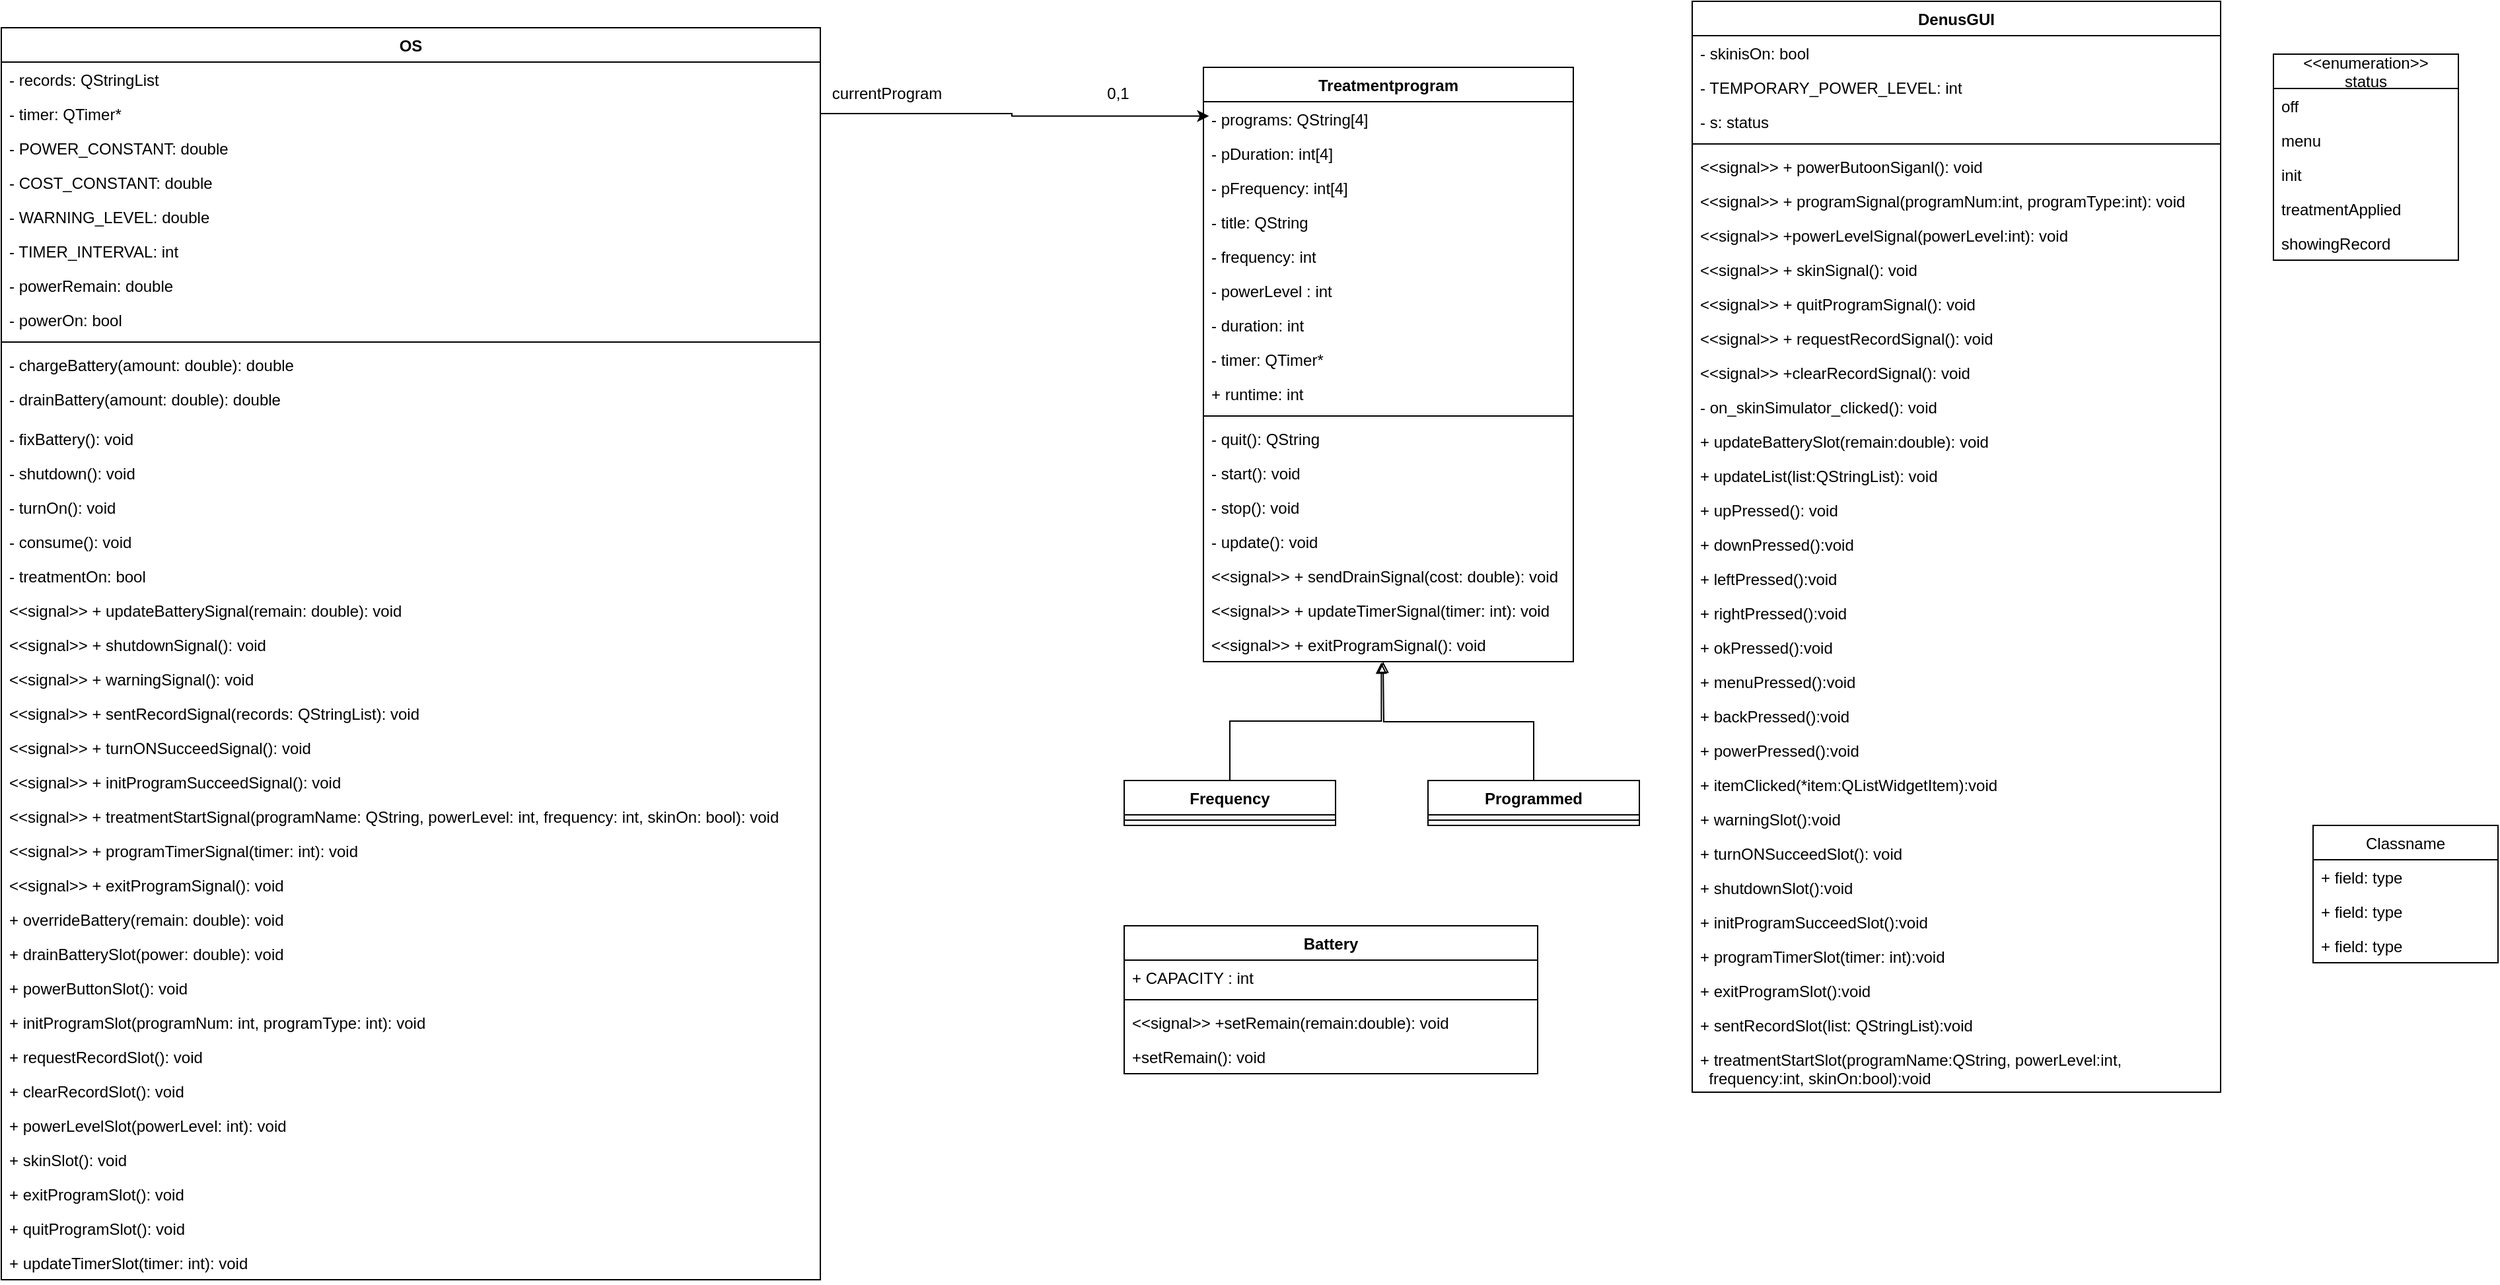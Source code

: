 <mxfile version="14.6.0" type="github">
  <diagram id="hlfqywLwCxhnhgCCT2zA" name="Page-1">
    <mxGraphModel dx="1065" dy="452" grid="1" gridSize="10" guides="1" tooltips="1" connect="1" arrows="1" fold="1" page="1" pageScale="1" pageWidth="827" pageHeight="1169" math="0" shadow="0">
      <root>
        <mxCell id="0" />
        <mxCell id="1" parent="0" />
        <mxCell id="2i6f_pU243hWTDEsExSb-6" value="OS" style="swimlane;fontStyle=1;align=center;verticalAlign=top;childLayout=stackLayout;horizontal=1;startSize=26;horizontalStack=0;resizeParent=1;resizeParentMax=0;resizeLast=0;collapsible=1;marginBottom=0;" parent="1" vertex="1">
          <mxGeometry x="60" y="60" width="620" height="948" as="geometry" />
        </mxCell>
        <mxCell id="6Ex3THZ8hztv9J3nGQ2k-1" value="- records: QStringList" style="text;strokeColor=none;fillColor=none;align=left;verticalAlign=top;spacingLeft=4;spacingRight=4;overflow=hidden;rotatable=0;points=[[0,0.5],[1,0.5]];portConstraint=eastwest;" parent="2i6f_pU243hWTDEsExSb-6" vertex="1">
          <mxGeometry y="26" width="620" height="26" as="geometry" />
        </mxCell>
        <mxCell id="wWTn0fQBB8vopCXBrPZ8-14" value="- timer: QTimer*" style="text;strokeColor=none;fillColor=none;align=left;verticalAlign=top;spacingLeft=4;spacingRight=4;overflow=hidden;rotatable=0;points=[[0,0.5],[1,0.5]];portConstraint=eastwest;" parent="2i6f_pU243hWTDEsExSb-6" vertex="1">
          <mxGeometry y="52" width="620" height="26" as="geometry" />
        </mxCell>
        <mxCell id="wWTn0fQBB8vopCXBrPZ8-8" value="- POWER_CONSTANT: double" style="text;strokeColor=none;fillColor=none;align=left;verticalAlign=top;spacingLeft=4;spacingRight=4;overflow=hidden;rotatable=0;points=[[0,0.5],[1,0.5]];portConstraint=eastwest;" parent="2i6f_pU243hWTDEsExSb-6" vertex="1">
          <mxGeometry y="78" width="620" height="26" as="geometry" />
        </mxCell>
        <mxCell id="wWTn0fQBB8vopCXBrPZ8-11" value="- COST_CONSTANT: double" style="text;strokeColor=none;fillColor=none;align=left;verticalAlign=top;spacingLeft=4;spacingRight=4;overflow=hidden;rotatable=0;points=[[0,0.5],[1,0.5]];portConstraint=eastwest;" parent="2i6f_pU243hWTDEsExSb-6" vertex="1">
          <mxGeometry y="104" width="620" height="26" as="geometry" />
        </mxCell>
        <mxCell id="wWTn0fQBB8vopCXBrPZ8-12" value="- WARNING_LEVEL: double" style="text;strokeColor=none;fillColor=none;align=left;verticalAlign=top;spacingLeft=4;spacingRight=4;overflow=hidden;rotatable=0;points=[[0,0.5],[1,0.5]];portConstraint=eastwest;" parent="2i6f_pU243hWTDEsExSb-6" vertex="1">
          <mxGeometry y="130" width="620" height="26" as="geometry" />
        </mxCell>
        <mxCell id="wWTn0fQBB8vopCXBrPZ8-13" value="- TIMER_INTERVAL: int" style="text;strokeColor=none;fillColor=none;align=left;verticalAlign=top;spacingLeft=4;spacingRight=4;overflow=hidden;rotatable=0;points=[[0,0.5],[1,0.5]];portConstraint=eastwest;" parent="2i6f_pU243hWTDEsExSb-6" vertex="1">
          <mxGeometry y="156" width="620" height="26" as="geometry" />
        </mxCell>
        <mxCell id="wWTn0fQBB8vopCXBrPZ8-15" value="- powerRemain: double" style="text;strokeColor=none;fillColor=none;align=left;verticalAlign=top;spacingLeft=4;spacingRight=4;overflow=hidden;rotatable=0;points=[[0,0.5],[1,0.5]];portConstraint=eastwest;" parent="2i6f_pU243hWTDEsExSb-6" vertex="1">
          <mxGeometry y="182" width="620" height="26" as="geometry" />
        </mxCell>
        <mxCell id="wWTn0fQBB8vopCXBrPZ8-16" value="- powerOn: bool" style="text;strokeColor=none;fillColor=none;align=left;verticalAlign=top;spacingLeft=4;spacingRight=4;overflow=hidden;rotatable=0;points=[[0,0.5],[1,0.5]];portConstraint=eastwest;" parent="2i6f_pU243hWTDEsExSb-6" vertex="1">
          <mxGeometry y="208" width="620" height="26" as="geometry" />
        </mxCell>
        <mxCell id="2i6f_pU243hWTDEsExSb-8" value="" style="line;strokeWidth=1;fillColor=none;align=left;verticalAlign=middle;spacingTop=-1;spacingLeft=3;spacingRight=3;rotatable=0;labelPosition=right;points=[];portConstraint=eastwest;" parent="2i6f_pU243hWTDEsExSb-6" vertex="1">
          <mxGeometry y="234" width="620" height="8" as="geometry" />
        </mxCell>
        <mxCell id="wWTn0fQBB8vopCXBrPZ8-9" value="- chargeBattery(amount: double): double" style="text;strokeColor=none;fillColor=none;align=left;verticalAlign=top;spacingLeft=4;spacingRight=4;overflow=hidden;rotatable=0;points=[[0,0.5],[1,0.5]];portConstraint=eastwest;" parent="2i6f_pU243hWTDEsExSb-6" vertex="1">
          <mxGeometry y="242" width="620" height="26" as="geometry" />
        </mxCell>
        <mxCell id="wWTn0fQBB8vopCXBrPZ8-21" value="- drainBattery(amount: double): double" style="text;strokeColor=none;fillColor=none;align=left;verticalAlign=top;spacingLeft=4;spacingRight=4;overflow=hidden;rotatable=0;points=[[0,0.5],[1,0.5]];portConstraint=eastwest;" parent="2i6f_pU243hWTDEsExSb-6" vertex="1">
          <mxGeometry y="268" width="620" height="30" as="geometry" />
        </mxCell>
        <mxCell id="wWTn0fQBB8vopCXBrPZ8-10" value="- fixBattery(): void" style="text;strokeColor=none;fillColor=none;align=left;verticalAlign=top;spacingLeft=4;spacingRight=4;overflow=hidden;rotatable=0;points=[[0,0.5],[1,0.5]];portConstraint=eastwest;" parent="2i6f_pU243hWTDEsExSb-6" vertex="1">
          <mxGeometry y="298" width="620" height="26" as="geometry" />
        </mxCell>
        <mxCell id="wWTn0fQBB8vopCXBrPZ8-18" value="- shutdown(): void" style="text;strokeColor=none;fillColor=none;align=left;verticalAlign=top;spacingLeft=4;spacingRight=4;overflow=hidden;rotatable=0;points=[[0,0.5],[1,0.5]];portConstraint=eastwest;" parent="2i6f_pU243hWTDEsExSb-6" vertex="1">
          <mxGeometry y="324" width="620" height="26" as="geometry" />
        </mxCell>
        <mxCell id="wWTn0fQBB8vopCXBrPZ8-19" value="- turnOn(): void&#xa;" style="text;strokeColor=none;fillColor=none;align=left;verticalAlign=top;spacingLeft=4;spacingRight=4;overflow=hidden;rotatable=0;points=[[0,0.5],[1,0.5]];portConstraint=eastwest;" parent="2i6f_pU243hWTDEsExSb-6" vertex="1">
          <mxGeometry y="350" width="620" height="26" as="geometry" />
        </mxCell>
        <mxCell id="wWTn0fQBB8vopCXBrPZ8-20" value="- consume(): void&#xa;" style="text;strokeColor=none;fillColor=none;align=left;verticalAlign=top;spacingLeft=4;spacingRight=4;overflow=hidden;rotatable=0;points=[[0,0.5],[1,0.5]];portConstraint=eastwest;" parent="2i6f_pU243hWTDEsExSb-6" vertex="1">
          <mxGeometry y="376" width="620" height="26" as="geometry" />
        </mxCell>
        <mxCell id="wWTn0fQBB8vopCXBrPZ8-17" value="- treatmentOn: bool" style="text;strokeColor=none;fillColor=none;align=left;verticalAlign=top;spacingLeft=4;spacingRight=4;overflow=hidden;rotatable=0;points=[[0,0.5],[1,0.5]];portConstraint=eastwest;" parent="2i6f_pU243hWTDEsExSb-6" vertex="1">
          <mxGeometry y="402" width="620" height="26" as="geometry" />
        </mxCell>
        <mxCell id="wWTn0fQBB8vopCXBrPZ8-22" value="&lt;&lt;signal&gt;&gt; + updateBatterySignal(remain: double): void" style="text;strokeColor=none;fillColor=none;align=left;verticalAlign=top;spacingLeft=4;spacingRight=4;overflow=hidden;rotatable=0;points=[[0,0.5],[1,0.5]];portConstraint=eastwest;" parent="2i6f_pU243hWTDEsExSb-6" vertex="1">
          <mxGeometry y="428" width="620" height="26" as="geometry" />
        </mxCell>
        <mxCell id="wWTn0fQBB8vopCXBrPZ8-23" value="&lt;&lt;signal&gt;&gt; + shutdownSignal(): void" style="text;strokeColor=none;fillColor=none;align=left;verticalAlign=top;spacingLeft=4;spacingRight=4;overflow=hidden;rotatable=0;points=[[0,0.5],[1,0.5]];portConstraint=eastwest;" parent="2i6f_pU243hWTDEsExSb-6" vertex="1">
          <mxGeometry y="454" width="620" height="26" as="geometry" />
        </mxCell>
        <mxCell id="wWTn0fQBB8vopCXBrPZ8-24" value="&lt;&lt;signal&gt;&gt; + warningSignal(): void" style="text;strokeColor=none;fillColor=none;align=left;verticalAlign=top;spacingLeft=4;spacingRight=4;overflow=hidden;rotatable=0;points=[[0,0.5],[1,0.5]];portConstraint=eastwest;" parent="2i6f_pU243hWTDEsExSb-6" vertex="1">
          <mxGeometry y="480" width="620" height="26" as="geometry" />
        </mxCell>
        <mxCell id="wWTn0fQBB8vopCXBrPZ8-25" value="&lt;&lt;signal&gt;&gt; + sentRecordSignal(records: QStringList): void" style="text;strokeColor=none;fillColor=none;align=left;verticalAlign=top;spacingLeft=4;spacingRight=4;overflow=hidden;rotatable=0;points=[[0,0.5],[1,0.5]];portConstraint=eastwest;" parent="2i6f_pU243hWTDEsExSb-6" vertex="1">
          <mxGeometry y="506" width="620" height="26" as="geometry" />
        </mxCell>
        <mxCell id="wWTn0fQBB8vopCXBrPZ8-39" value="&lt;&lt;signal&gt;&gt; + turnONSucceedSignal(): void" style="text;strokeColor=none;fillColor=none;align=left;verticalAlign=top;spacingLeft=4;spacingRight=4;overflow=hidden;rotatable=0;points=[[0,0.5],[1,0.5]];portConstraint=eastwest;" parent="2i6f_pU243hWTDEsExSb-6" vertex="1">
          <mxGeometry y="532" width="620" height="26" as="geometry" />
        </mxCell>
        <mxCell id="wWTn0fQBB8vopCXBrPZ8-40" value="&lt;&lt;signal&gt;&gt; + initProgramSucceedSignal(): void" style="text;strokeColor=none;fillColor=none;align=left;verticalAlign=top;spacingLeft=4;spacingRight=4;overflow=hidden;rotatable=0;points=[[0,0.5],[1,0.5]];portConstraint=eastwest;" parent="2i6f_pU243hWTDEsExSb-6" vertex="1">
          <mxGeometry y="558" width="620" height="26" as="geometry" />
        </mxCell>
        <mxCell id="wWTn0fQBB8vopCXBrPZ8-41" value="&lt;&lt;signal&gt;&gt; + treatmentStartSignal(programName: QString, powerLevel: int, frequency: int, skinOn: bool): void" style="text;strokeColor=none;fillColor=none;align=left;verticalAlign=top;spacingLeft=4;spacingRight=4;overflow=hidden;rotatable=0;points=[[0,0.5],[1,0.5]];portConstraint=eastwest;" parent="2i6f_pU243hWTDEsExSb-6" vertex="1">
          <mxGeometry y="584" width="620" height="26" as="geometry" />
        </mxCell>
        <mxCell id="wWTn0fQBB8vopCXBrPZ8-42" value="&lt;&lt;signal&gt;&gt; + programTimerSignal(timer: int): void" style="text;strokeColor=none;fillColor=none;align=left;verticalAlign=top;spacingLeft=4;spacingRight=4;overflow=hidden;rotatable=0;points=[[0,0.5],[1,0.5]];portConstraint=eastwest;" parent="2i6f_pU243hWTDEsExSb-6" vertex="1">
          <mxGeometry y="610" width="620" height="26" as="geometry" />
        </mxCell>
        <mxCell id="wWTn0fQBB8vopCXBrPZ8-43" value="&lt;&lt;signal&gt;&gt; + exitProgramSignal(): void" style="text;strokeColor=none;fillColor=none;align=left;verticalAlign=top;spacingLeft=4;spacingRight=4;overflow=hidden;rotatable=0;points=[[0,0.5],[1,0.5]];portConstraint=eastwest;" parent="2i6f_pU243hWTDEsExSb-6" vertex="1">
          <mxGeometry y="636" width="620" height="26" as="geometry" />
        </mxCell>
        <mxCell id="wWTn0fQBB8vopCXBrPZ8-26" value="+ overrideBattery(remain: double): void" style="text;strokeColor=none;fillColor=none;align=left;verticalAlign=top;spacingLeft=4;spacingRight=4;overflow=hidden;rotatable=0;points=[[0,0.5],[1,0.5]];portConstraint=eastwest;" parent="2i6f_pU243hWTDEsExSb-6" vertex="1">
          <mxGeometry y="662" width="620" height="26" as="geometry" />
        </mxCell>
        <mxCell id="wWTn0fQBB8vopCXBrPZ8-27" value="+ drainBatterySlot(power: double): void" style="text;strokeColor=none;fillColor=none;align=left;verticalAlign=top;spacingLeft=4;spacingRight=4;overflow=hidden;rotatable=0;points=[[0,0.5],[1,0.5]];portConstraint=eastwest;" parent="2i6f_pU243hWTDEsExSb-6" vertex="1">
          <mxGeometry y="688" width="620" height="26" as="geometry" />
        </mxCell>
        <mxCell id="wWTn0fQBB8vopCXBrPZ8-28" value="+ powerButtonSlot(): void" style="text;strokeColor=none;fillColor=none;align=left;verticalAlign=top;spacingLeft=4;spacingRight=4;overflow=hidden;rotatable=0;points=[[0,0.5],[1,0.5]];portConstraint=eastwest;" parent="2i6f_pU243hWTDEsExSb-6" vertex="1">
          <mxGeometry y="714" width="620" height="26" as="geometry" />
        </mxCell>
        <mxCell id="wWTn0fQBB8vopCXBrPZ8-29" value="+ initProgramSlot(programNum: int, programType: int): void" style="text;strokeColor=none;fillColor=none;align=left;verticalAlign=top;spacingLeft=4;spacingRight=4;overflow=hidden;rotatable=0;points=[[0,0.5],[1,0.5]];portConstraint=eastwest;" parent="2i6f_pU243hWTDEsExSb-6" vertex="1">
          <mxGeometry y="740" width="620" height="26" as="geometry" />
        </mxCell>
        <mxCell id="wWTn0fQBB8vopCXBrPZ8-30" value="+ requestRecordSlot(): void" style="text;strokeColor=none;fillColor=none;align=left;verticalAlign=top;spacingLeft=4;spacingRight=4;overflow=hidden;rotatable=0;points=[[0,0.5],[1,0.5]];portConstraint=eastwest;" parent="2i6f_pU243hWTDEsExSb-6" vertex="1">
          <mxGeometry y="766" width="620" height="26" as="geometry" />
        </mxCell>
        <mxCell id="wWTn0fQBB8vopCXBrPZ8-31" value="+ clearRecordSlot(): void" style="text;strokeColor=none;fillColor=none;align=left;verticalAlign=top;spacingLeft=4;spacingRight=4;overflow=hidden;rotatable=0;points=[[0,0.5],[1,0.5]];portConstraint=eastwest;" parent="2i6f_pU243hWTDEsExSb-6" vertex="1">
          <mxGeometry y="792" width="620" height="26" as="geometry" />
        </mxCell>
        <mxCell id="wWTn0fQBB8vopCXBrPZ8-34" value="+ powerLevelSlot(powerLevel: int): void" style="text;strokeColor=none;fillColor=none;align=left;verticalAlign=top;spacingLeft=4;spacingRight=4;overflow=hidden;rotatable=0;points=[[0,0.5],[1,0.5]];portConstraint=eastwest;" parent="2i6f_pU243hWTDEsExSb-6" vertex="1">
          <mxGeometry y="818" width="620" height="26" as="geometry" />
        </mxCell>
        <mxCell id="wWTn0fQBB8vopCXBrPZ8-35" value="+ skinSlot(): void" style="text;strokeColor=none;fillColor=none;align=left;verticalAlign=top;spacingLeft=4;spacingRight=4;overflow=hidden;rotatable=0;points=[[0,0.5],[1,0.5]];portConstraint=eastwest;" parent="2i6f_pU243hWTDEsExSb-6" vertex="1">
          <mxGeometry y="844" width="620" height="26" as="geometry" />
        </mxCell>
        <mxCell id="wWTn0fQBB8vopCXBrPZ8-36" value="+ exitProgramSlot(): void" style="text;strokeColor=none;fillColor=none;align=left;verticalAlign=top;spacingLeft=4;spacingRight=4;overflow=hidden;rotatable=0;points=[[0,0.5],[1,0.5]];portConstraint=eastwest;" parent="2i6f_pU243hWTDEsExSb-6" vertex="1">
          <mxGeometry y="870" width="620" height="26" as="geometry" />
        </mxCell>
        <mxCell id="wWTn0fQBB8vopCXBrPZ8-37" value="+ quitProgramSlot(): void" style="text;strokeColor=none;fillColor=none;align=left;verticalAlign=top;spacingLeft=4;spacingRight=4;overflow=hidden;rotatable=0;points=[[0,0.5],[1,0.5]];portConstraint=eastwest;" parent="2i6f_pU243hWTDEsExSb-6" vertex="1">
          <mxGeometry y="896" width="620" height="26" as="geometry" />
        </mxCell>
        <mxCell id="wWTn0fQBB8vopCXBrPZ8-38" value="+ updateTimerSlot(timer: int): void" style="text;strokeColor=none;fillColor=none;align=left;verticalAlign=top;spacingLeft=4;spacingRight=4;overflow=hidden;rotatable=0;points=[[0,0.5],[1,0.5]];portConstraint=eastwest;" parent="2i6f_pU243hWTDEsExSb-6" vertex="1">
          <mxGeometry y="922" width="620" height="26" as="geometry" />
        </mxCell>
        <mxCell id="wWTn0fQBB8vopCXBrPZ8-33" style="edgeStyle=orthogonalEdgeStyle;rounded=0;orthogonalLoop=1;jettySize=auto;html=1;endArrow=block;endFill=0;entryX=0.481;entryY=1.026;entryDx=0;entryDy=0;entryPerimeter=0;" parent="1" source="2i6f_pU243hWTDEsExSb-22" target="-jx-THAxnTe_H25HyBi1-28" edge="1">
          <mxGeometry relative="1" as="geometry">
            <mxPoint x="1101" y="570" as="targetPoint" />
          </mxGeometry>
        </mxCell>
        <mxCell id="2i6f_pU243hWTDEsExSb-22" value="Frequency" style="swimlane;fontStyle=1;align=center;verticalAlign=top;childLayout=stackLayout;horizontal=1;startSize=26;horizontalStack=0;resizeParent=1;resizeParentMax=0;resizeLast=0;collapsible=1;marginBottom=0;" parent="1" vertex="1">
          <mxGeometry x="910" y="630" width="160" height="34" as="geometry" />
        </mxCell>
        <mxCell id="2i6f_pU243hWTDEsExSb-24" value="" style="line;strokeWidth=1;fillColor=none;align=left;verticalAlign=middle;spacingTop=-1;spacingLeft=3;spacingRight=3;rotatable=0;labelPosition=right;points=[];portConstraint=eastwest;" parent="2i6f_pU243hWTDEsExSb-22" vertex="1">
          <mxGeometry y="26" width="160" height="8" as="geometry" />
        </mxCell>
        <mxCell id="2i6f_pU243hWTDEsExSb-27" value="Programmed" style="swimlane;fontStyle=1;align=center;verticalAlign=top;childLayout=stackLayout;horizontal=1;startSize=26;horizontalStack=0;resizeParent=1;resizeParentMax=0;resizeLast=0;collapsible=1;marginBottom=0;" parent="1" vertex="1">
          <mxGeometry x="1140" y="630" width="160" height="34" as="geometry" />
        </mxCell>
        <mxCell id="2i6f_pU243hWTDEsExSb-29" value="" style="line;strokeWidth=1;fillColor=none;align=left;verticalAlign=middle;spacingTop=-1;spacingLeft=3;spacingRight=3;rotatable=0;labelPosition=right;points=[];portConstraint=eastwest;" parent="2i6f_pU243hWTDEsExSb-27" vertex="1">
          <mxGeometry y="26" width="160" height="8" as="geometry" />
        </mxCell>
        <mxCell id="icRJO9rCTyR9no6Rt8xL-1" style="edgeStyle=orthogonalEdgeStyle;rounded=0;orthogonalLoop=1;jettySize=auto;html=1;exitX=1;exitY=0.5;exitDx=0;exitDy=0;entryX=0.015;entryY=0.082;entryDx=0;entryDy=0;entryPerimeter=0;" parent="1" source="wWTn0fQBB8vopCXBrPZ8-14" target="-jx-THAxnTe_H25HyBi1-2" edge="1">
          <mxGeometry relative="1" as="geometry">
            <mxPoint x="960.98" y="124.988" as="targetPoint" />
          </mxGeometry>
        </mxCell>
        <mxCell id="icRJO9rCTyR9no6Rt8xL-2" value="0,1" style="text;html=1;align=center;verticalAlign=middle;resizable=0;points=[];autosize=1;strokeColor=none;" parent="1" vertex="1">
          <mxGeometry x="890" y="100" width="30" height="20" as="geometry" />
        </mxCell>
        <mxCell id="icRJO9rCTyR9no6Rt8xL-3" value="currentProgram" style="text;html=1;align=center;verticalAlign=middle;resizable=0;points=[];autosize=1;strokeColor=none;" parent="1" vertex="1">
          <mxGeometry x="680" y="100" width="100" height="20" as="geometry" />
        </mxCell>
        <mxCell id="-jx-THAxnTe_H25HyBi1-2" value="Treatmentprogram" style="swimlane;fontStyle=1;align=center;verticalAlign=top;childLayout=stackLayout;horizontal=1;startSize=26;horizontalStack=0;resizeParent=1;resizeParentMax=0;resizeLast=0;collapsible=1;marginBottom=0;" parent="1" vertex="1">
          <mxGeometry x="970" y="90" width="280" height="450" as="geometry" />
        </mxCell>
        <mxCell id="-jx-THAxnTe_H25HyBi1-3" value="- programs: QString[4]" style="text;strokeColor=none;fillColor=none;align=left;verticalAlign=top;spacingLeft=4;spacingRight=4;overflow=hidden;rotatable=0;points=[[0,0.5],[1,0.5]];portConstraint=eastwest;" parent="-jx-THAxnTe_H25HyBi1-2" vertex="1">
          <mxGeometry y="26" width="280" height="26" as="geometry" />
        </mxCell>
        <mxCell id="-jx-THAxnTe_H25HyBi1-6" value="- pDuration: int[4]" style="text;strokeColor=none;fillColor=none;align=left;verticalAlign=top;spacingLeft=4;spacingRight=4;overflow=hidden;rotatable=0;points=[[0,0.5],[1,0.5]];portConstraint=eastwest;" parent="-jx-THAxnTe_H25HyBi1-2" vertex="1">
          <mxGeometry y="52" width="280" height="26" as="geometry" />
        </mxCell>
        <mxCell id="-jx-THAxnTe_H25HyBi1-7" value="- pFrequency: int[4]" style="text;strokeColor=none;fillColor=none;align=left;verticalAlign=top;spacingLeft=4;spacingRight=4;overflow=hidden;rotatable=0;points=[[0,0.5],[1,0.5]];portConstraint=eastwest;" parent="-jx-THAxnTe_H25HyBi1-2" vertex="1">
          <mxGeometry y="78" width="280" height="26" as="geometry" />
        </mxCell>
        <mxCell id="-jx-THAxnTe_H25HyBi1-9" value="- title: QString" style="text;strokeColor=none;fillColor=none;align=left;verticalAlign=top;spacingLeft=4;spacingRight=4;overflow=hidden;rotatable=0;points=[[0,0.5],[1,0.5]];portConstraint=eastwest;" parent="-jx-THAxnTe_H25HyBi1-2" vertex="1">
          <mxGeometry y="104" width="280" height="26" as="geometry" />
        </mxCell>
        <mxCell id="-jx-THAxnTe_H25HyBi1-10" value="- frequency: int" style="text;strokeColor=none;fillColor=none;align=left;verticalAlign=top;spacingLeft=4;spacingRight=4;overflow=hidden;rotatable=0;points=[[0,0.5],[1,0.5]];portConstraint=eastwest;" parent="-jx-THAxnTe_H25HyBi1-2" vertex="1">
          <mxGeometry y="130" width="280" height="26" as="geometry" />
        </mxCell>
        <mxCell id="-jx-THAxnTe_H25HyBi1-11" value="- powerLevel : int" style="text;strokeColor=none;fillColor=none;align=left;verticalAlign=top;spacingLeft=4;spacingRight=4;overflow=hidden;rotatable=0;points=[[0,0.5],[1,0.5]];portConstraint=eastwest;" parent="-jx-THAxnTe_H25HyBi1-2" vertex="1">
          <mxGeometry y="156" width="280" height="26" as="geometry" />
        </mxCell>
        <mxCell id="-jx-THAxnTe_H25HyBi1-12" value="- duration: int" style="text;strokeColor=none;fillColor=none;align=left;verticalAlign=top;spacingLeft=4;spacingRight=4;overflow=hidden;rotatable=0;points=[[0,0.5],[1,0.5]];portConstraint=eastwest;" parent="-jx-THAxnTe_H25HyBi1-2" vertex="1">
          <mxGeometry y="182" width="280" height="26" as="geometry" />
        </mxCell>
        <mxCell id="-jx-THAxnTe_H25HyBi1-13" value="- timer: QTimer*" style="text;strokeColor=none;fillColor=none;align=left;verticalAlign=top;spacingLeft=4;spacingRight=4;overflow=hidden;rotatable=0;points=[[0,0.5],[1,0.5]];portConstraint=eastwest;" parent="-jx-THAxnTe_H25HyBi1-2" vertex="1">
          <mxGeometry y="208" width="280" height="26" as="geometry" />
        </mxCell>
        <mxCell id="-jx-THAxnTe_H25HyBi1-14" value="+ runtime: int" style="text;strokeColor=none;fillColor=none;align=left;verticalAlign=top;spacingLeft=4;spacingRight=4;overflow=hidden;rotatable=0;points=[[0,0.5],[1,0.5]];portConstraint=eastwest;" parent="-jx-THAxnTe_H25HyBi1-2" vertex="1">
          <mxGeometry y="234" width="280" height="26" as="geometry" />
        </mxCell>
        <mxCell id="-jx-THAxnTe_H25HyBi1-4" value="" style="line;strokeWidth=1;fillColor=none;align=left;verticalAlign=middle;spacingTop=-1;spacingLeft=3;spacingRight=3;rotatable=0;labelPosition=right;points=[];portConstraint=eastwest;" parent="-jx-THAxnTe_H25HyBi1-2" vertex="1">
          <mxGeometry y="260" width="280" height="8" as="geometry" />
        </mxCell>
        <mxCell id="-jx-THAxnTe_H25HyBi1-17" value="- quit(): QString" style="text;strokeColor=none;fillColor=none;align=left;verticalAlign=top;spacingLeft=4;spacingRight=4;overflow=hidden;rotatable=0;points=[[0,0.5],[1,0.5]];portConstraint=eastwest;" parent="-jx-THAxnTe_H25HyBi1-2" vertex="1">
          <mxGeometry y="268" width="280" height="26" as="geometry" />
        </mxCell>
        <mxCell id="-jx-THAxnTe_H25HyBi1-18" value="- start(): void" style="text;strokeColor=none;fillColor=none;align=left;verticalAlign=top;spacingLeft=4;spacingRight=4;overflow=hidden;rotatable=0;points=[[0,0.5],[1,0.5]];portConstraint=eastwest;" parent="-jx-THAxnTe_H25HyBi1-2" vertex="1">
          <mxGeometry y="294" width="280" height="26" as="geometry" />
        </mxCell>
        <mxCell id="-jx-THAxnTe_H25HyBi1-23" value="- stop(): void" style="text;strokeColor=none;fillColor=none;align=left;verticalAlign=top;spacingLeft=4;spacingRight=4;overflow=hidden;rotatable=0;points=[[0,0.5],[1,0.5]];portConstraint=eastwest;" parent="-jx-THAxnTe_H25HyBi1-2" vertex="1">
          <mxGeometry y="320" width="280" height="26" as="geometry" />
        </mxCell>
        <mxCell id="-jx-THAxnTe_H25HyBi1-24" value="- update(): void" style="text;strokeColor=none;fillColor=none;align=left;verticalAlign=top;spacingLeft=4;spacingRight=4;overflow=hidden;rotatable=0;points=[[0,0.5],[1,0.5]];portConstraint=eastwest;" parent="-jx-THAxnTe_H25HyBi1-2" vertex="1">
          <mxGeometry y="346" width="280" height="26" as="geometry" />
        </mxCell>
        <mxCell id="-jx-THAxnTe_H25HyBi1-25" value="&lt;&lt;signal&gt;&gt; + sendDrainSignal(cost: double): void" style="text;strokeColor=none;fillColor=none;align=left;verticalAlign=top;spacingLeft=4;spacingRight=4;overflow=hidden;rotatable=0;points=[[0,0.5],[1,0.5]];portConstraint=eastwest;" parent="-jx-THAxnTe_H25HyBi1-2" vertex="1">
          <mxGeometry y="372" width="280" height="26" as="geometry" />
        </mxCell>
        <mxCell id="-jx-THAxnTe_H25HyBi1-27" value="&lt;&lt;signal&gt;&gt; + updateTimerSignal(timer: int): void" style="text;strokeColor=none;fillColor=none;align=left;verticalAlign=top;spacingLeft=4;spacingRight=4;overflow=hidden;rotatable=0;points=[[0,0.5],[1,0.5]];portConstraint=eastwest;" parent="-jx-THAxnTe_H25HyBi1-2" vertex="1">
          <mxGeometry y="398" width="280" height="26" as="geometry" />
        </mxCell>
        <mxCell id="-jx-THAxnTe_H25HyBi1-28" value="&lt;&lt;signal&gt;&gt; + exitProgramSignal(): void" style="text;strokeColor=none;fillColor=none;align=left;verticalAlign=top;spacingLeft=4;spacingRight=4;overflow=hidden;rotatable=0;points=[[0,0.5],[1,0.5]];portConstraint=eastwest;" parent="-jx-THAxnTe_H25HyBi1-2" vertex="1">
          <mxGeometry y="424" width="280" height="26" as="geometry" />
        </mxCell>
        <mxCell id="-jx-THAxnTe_H25HyBi1-29" style="edgeStyle=orthogonalEdgeStyle;rounded=0;orthogonalLoop=1;jettySize=auto;html=1;endArrow=block;endFill=0;exitX=0.5;exitY=0;exitDx=0;exitDy=0;" parent="1" source="2i6f_pU243hWTDEsExSb-27" edge="1">
          <mxGeometry relative="1" as="geometry">
            <mxPoint x="1000" y="640" as="sourcePoint" />
            <mxPoint x="1106" y="540" as="targetPoint" />
          </mxGeometry>
        </mxCell>
        <mxCell id="mvSNyHNDQJpL3ZREzxEM-1" value="DenusGUI" style="swimlane;fontStyle=1;align=center;verticalAlign=top;childLayout=stackLayout;horizontal=1;startSize=26;horizontalStack=0;resizeParent=1;resizeParentMax=0;resizeLast=0;collapsible=1;marginBottom=0;" parent="1" vertex="1">
          <mxGeometry x="1340" y="40" width="400" height="826" as="geometry" />
        </mxCell>
        <mxCell id="mvSNyHNDQJpL3ZREzxEM-2" value="- skinisOn: bool" style="text;strokeColor=none;fillColor=none;align=left;verticalAlign=top;spacingLeft=4;spacingRight=4;overflow=hidden;rotatable=0;points=[[0,0.5],[1,0.5]];portConstraint=eastwest;" parent="mvSNyHNDQJpL3ZREzxEM-1" vertex="1">
          <mxGeometry y="26" width="400" height="26" as="geometry" />
        </mxCell>
        <mxCell id="mvSNyHNDQJpL3ZREzxEM-5" value="- TEMPORARY_POWER_LEVEL: int" style="text;strokeColor=none;fillColor=none;align=left;verticalAlign=top;spacingLeft=4;spacingRight=4;overflow=hidden;rotatable=0;points=[[0,0.5],[1,0.5]];portConstraint=eastwest;" parent="mvSNyHNDQJpL3ZREzxEM-1" vertex="1">
          <mxGeometry y="52" width="400" height="26" as="geometry" />
        </mxCell>
        <mxCell id="POvVnutoRStWwNRaB1Zt-5" value="- s: status" style="text;strokeColor=none;fillColor=none;align=left;verticalAlign=top;spacingLeft=4;spacingRight=4;overflow=hidden;rotatable=0;points=[[0,0.5],[1,0.5]];portConstraint=eastwest;" vertex="1" parent="mvSNyHNDQJpL3ZREzxEM-1">
          <mxGeometry y="78" width="400" height="26" as="geometry" />
        </mxCell>
        <mxCell id="mvSNyHNDQJpL3ZREzxEM-3" value="" style="line;strokeWidth=1;fillColor=none;align=left;verticalAlign=middle;spacingTop=-1;spacingLeft=3;spacingRight=3;rotatable=0;labelPosition=right;points=[];portConstraint=eastwest;" parent="mvSNyHNDQJpL3ZREzxEM-1" vertex="1">
          <mxGeometry y="104" width="400" height="8" as="geometry" />
        </mxCell>
        <mxCell id="mvSNyHNDQJpL3ZREzxEM-7" value="&lt;&lt;signal&gt;&gt; + powerButoonSiganl(): void" style="text;strokeColor=none;fillColor=none;align=left;verticalAlign=top;spacingLeft=4;spacingRight=4;overflow=hidden;rotatable=0;points=[[0,0.5],[1,0.5]];portConstraint=eastwest;" parent="mvSNyHNDQJpL3ZREzxEM-1" vertex="1">
          <mxGeometry y="112" width="400" height="26" as="geometry" />
        </mxCell>
        <mxCell id="mvSNyHNDQJpL3ZREzxEM-8" value="&lt;&lt;signal&gt;&gt; + programSignal(programNum:int, programType:int): void" style="text;strokeColor=none;fillColor=none;align=left;verticalAlign=top;spacingLeft=4;spacingRight=4;overflow=hidden;rotatable=0;points=[[0,0.5],[1,0.5]];portConstraint=eastwest;" parent="mvSNyHNDQJpL3ZREzxEM-1" vertex="1">
          <mxGeometry y="138" width="400" height="26" as="geometry" />
        </mxCell>
        <mxCell id="mvSNyHNDQJpL3ZREzxEM-9" value="&lt;&lt;signal&gt;&gt; +powerLevelSignal(powerLevel:int): void" style="text;strokeColor=none;fillColor=none;align=left;verticalAlign=top;spacingLeft=4;spacingRight=4;overflow=hidden;rotatable=0;points=[[0,0.5],[1,0.5]];portConstraint=eastwest;" parent="mvSNyHNDQJpL3ZREzxEM-1" vertex="1">
          <mxGeometry y="164" width="400" height="26" as="geometry" />
        </mxCell>
        <mxCell id="mvSNyHNDQJpL3ZREzxEM-11" value="&lt;&lt;signal&gt;&gt; + skinSignal(): void" style="text;strokeColor=none;fillColor=none;align=left;verticalAlign=top;spacingLeft=4;spacingRight=4;overflow=hidden;rotatable=0;points=[[0,0.5],[1,0.5]];portConstraint=eastwest;" parent="mvSNyHNDQJpL3ZREzxEM-1" vertex="1">
          <mxGeometry y="190" width="400" height="26" as="geometry" />
        </mxCell>
        <mxCell id="mvSNyHNDQJpL3ZREzxEM-12" value="&lt;&lt;signal&gt;&gt; + quitProgramSignal(): void" style="text;strokeColor=none;fillColor=none;align=left;verticalAlign=top;spacingLeft=4;spacingRight=4;overflow=hidden;rotatable=0;points=[[0,0.5],[1,0.5]];portConstraint=eastwest;" parent="mvSNyHNDQJpL3ZREzxEM-1" vertex="1">
          <mxGeometry y="216" width="400" height="26" as="geometry" />
        </mxCell>
        <mxCell id="mvSNyHNDQJpL3ZREzxEM-13" value="&lt;&lt;signal&gt;&gt; + requestRecordSignal(): void" style="text;strokeColor=none;fillColor=none;align=left;verticalAlign=top;spacingLeft=4;spacingRight=4;overflow=hidden;rotatable=0;points=[[0,0.5],[1,0.5]];portConstraint=eastwest;" parent="mvSNyHNDQJpL3ZREzxEM-1" vertex="1">
          <mxGeometry y="242" width="400" height="26" as="geometry" />
        </mxCell>
        <mxCell id="mvSNyHNDQJpL3ZREzxEM-10" value="&lt;&lt;signal&gt;&gt; +clearRecordSignal(): void" style="text;strokeColor=none;fillColor=none;align=left;verticalAlign=top;spacingLeft=4;spacingRight=4;overflow=hidden;rotatable=0;points=[[0,0.5],[1,0.5]];portConstraint=eastwest;" parent="mvSNyHNDQJpL3ZREzxEM-1" vertex="1">
          <mxGeometry y="268" width="400" height="26" as="geometry" />
        </mxCell>
        <mxCell id="mvSNyHNDQJpL3ZREzxEM-15" value="- on_skinSimulator_clicked(): void" style="text;strokeColor=none;fillColor=none;align=left;verticalAlign=top;spacingLeft=4;spacingRight=4;overflow=hidden;rotatable=0;points=[[0,0.5],[1,0.5]];portConstraint=eastwest;" parent="mvSNyHNDQJpL3ZREzxEM-1" vertex="1">
          <mxGeometry y="294" width="400" height="26" as="geometry" />
        </mxCell>
        <mxCell id="mvSNyHNDQJpL3ZREzxEM-28" value="+ updateBatterySlot(remain:double): void" style="text;strokeColor=none;fillColor=none;align=left;verticalAlign=top;spacingLeft=4;spacingRight=4;overflow=hidden;rotatable=0;points=[[0,0.5],[1,0.5]];portConstraint=eastwest;" parent="mvSNyHNDQJpL3ZREzxEM-1" vertex="1">
          <mxGeometry y="320" width="400" height="26" as="geometry" />
        </mxCell>
        <mxCell id="mvSNyHNDQJpL3ZREzxEM-30" value="+ updateList(list:QStringList): void" style="text;strokeColor=none;fillColor=none;align=left;verticalAlign=top;spacingLeft=4;spacingRight=4;overflow=hidden;rotatable=0;points=[[0,0.5],[1,0.5]];portConstraint=eastwest;" parent="mvSNyHNDQJpL3ZREzxEM-1" vertex="1">
          <mxGeometry y="346" width="400" height="26" as="geometry" />
        </mxCell>
        <mxCell id="mvSNyHNDQJpL3ZREzxEM-31" value="+ upPressed(): void" style="text;strokeColor=none;fillColor=none;align=left;verticalAlign=top;spacingLeft=4;spacingRight=4;overflow=hidden;rotatable=0;points=[[0,0.5],[1,0.5]];portConstraint=eastwest;" parent="mvSNyHNDQJpL3ZREzxEM-1" vertex="1">
          <mxGeometry y="372" width="400" height="26" as="geometry" />
        </mxCell>
        <mxCell id="mvSNyHNDQJpL3ZREzxEM-32" value="+ downPressed():void" style="text;strokeColor=none;fillColor=none;align=left;verticalAlign=top;spacingLeft=4;spacingRight=4;overflow=hidden;rotatable=0;points=[[0,0.5],[1,0.5]];portConstraint=eastwest;" parent="mvSNyHNDQJpL3ZREzxEM-1" vertex="1">
          <mxGeometry y="398" width="400" height="26" as="geometry" />
        </mxCell>
        <mxCell id="mvSNyHNDQJpL3ZREzxEM-33" value="+ leftPressed():void" style="text;strokeColor=none;fillColor=none;align=left;verticalAlign=top;spacingLeft=4;spacingRight=4;overflow=hidden;rotatable=0;points=[[0,0.5],[1,0.5]];portConstraint=eastwest;" parent="mvSNyHNDQJpL3ZREzxEM-1" vertex="1">
          <mxGeometry y="424" width="400" height="26" as="geometry" />
        </mxCell>
        <mxCell id="mvSNyHNDQJpL3ZREzxEM-51" value="+ rightPressed():void" style="text;strokeColor=none;fillColor=none;align=left;verticalAlign=top;spacingLeft=4;spacingRight=4;overflow=hidden;rotatable=0;points=[[0,0.5],[1,0.5]];portConstraint=eastwest;" parent="mvSNyHNDQJpL3ZREzxEM-1" vertex="1">
          <mxGeometry y="450" width="400" height="26" as="geometry" />
        </mxCell>
        <mxCell id="mvSNyHNDQJpL3ZREzxEM-52" value="+ okPressed():void" style="text;strokeColor=none;fillColor=none;align=left;verticalAlign=top;spacingLeft=4;spacingRight=4;overflow=hidden;rotatable=0;points=[[0,0.5],[1,0.5]];portConstraint=eastwest;" parent="mvSNyHNDQJpL3ZREzxEM-1" vertex="1">
          <mxGeometry y="476" width="400" height="26" as="geometry" />
        </mxCell>
        <mxCell id="mvSNyHNDQJpL3ZREzxEM-53" value="+ menuPressed():void" style="text;strokeColor=none;fillColor=none;align=left;verticalAlign=top;spacingLeft=4;spacingRight=4;overflow=hidden;rotatable=0;points=[[0,0.5],[1,0.5]];portConstraint=eastwest;" parent="mvSNyHNDQJpL3ZREzxEM-1" vertex="1">
          <mxGeometry y="502" width="400" height="26" as="geometry" />
        </mxCell>
        <mxCell id="mvSNyHNDQJpL3ZREzxEM-54" value="+ backPressed():void" style="text;strokeColor=none;fillColor=none;align=left;verticalAlign=top;spacingLeft=4;spacingRight=4;overflow=hidden;rotatable=0;points=[[0,0.5],[1,0.5]];portConstraint=eastwest;" parent="mvSNyHNDQJpL3ZREzxEM-1" vertex="1">
          <mxGeometry y="528" width="400" height="26" as="geometry" />
        </mxCell>
        <mxCell id="mvSNyHNDQJpL3ZREzxEM-55" value="+ powerPressed():void" style="text;strokeColor=none;fillColor=none;align=left;verticalAlign=top;spacingLeft=4;spacingRight=4;overflow=hidden;rotatable=0;points=[[0,0.5],[1,0.5]];portConstraint=eastwest;" parent="mvSNyHNDQJpL3ZREzxEM-1" vertex="1">
          <mxGeometry y="554" width="400" height="26" as="geometry" />
        </mxCell>
        <mxCell id="mvSNyHNDQJpL3ZREzxEM-56" value="+ itemClicked(*item:QListWidgetItem):void" style="text;strokeColor=none;fillColor=none;align=left;verticalAlign=top;spacingLeft=4;spacingRight=4;overflow=hidden;rotatable=0;points=[[0,0.5],[1,0.5]];portConstraint=eastwest;" parent="mvSNyHNDQJpL3ZREzxEM-1" vertex="1">
          <mxGeometry y="580" width="400" height="26" as="geometry" />
        </mxCell>
        <mxCell id="mvSNyHNDQJpL3ZREzxEM-57" value="+ warningSlot():void" style="text;strokeColor=none;fillColor=none;align=left;verticalAlign=top;spacingLeft=4;spacingRight=4;overflow=hidden;rotatable=0;points=[[0,0.5],[1,0.5]];portConstraint=eastwest;" parent="mvSNyHNDQJpL3ZREzxEM-1" vertex="1">
          <mxGeometry y="606" width="400" height="26" as="geometry" />
        </mxCell>
        <mxCell id="mvSNyHNDQJpL3ZREzxEM-58" value="+ turnONSucceedSlot(): void" style="text;strokeColor=none;fillColor=none;align=left;verticalAlign=top;spacingLeft=4;spacingRight=4;overflow=hidden;rotatable=0;points=[[0,0.5],[1,0.5]];portConstraint=eastwest;" parent="mvSNyHNDQJpL3ZREzxEM-1" vertex="1">
          <mxGeometry y="632" width="400" height="26" as="geometry" />
        </mxCell>
        <mxCell id="mvSNyHNDQJpL3ZREzxEM-59" value="+ shutdownSlot():void" style="text;strokeColor=none;fillColor=none;align=left;verticalAlign=top;spacingLeft=4;spacingRight=4;overflow=hidden;rotatable=0;points=[[0,0.5],[1,0.5]];portConstraint=eastwest;" parent="mvSNyHNDQJpL3ZREzxEM-1" vertex="1">
          <mxGeometry y="658" width="400" height="26" as="geometry" />
        </mxCell>
        <mxCell id="mvSNyHNDQJpL3ZREzxEM-60" value="+ initProgramSucceedSlot():void" style="text;strokeColor=none;fillColor=none;align=left;verticalAlign=top;spacingLeft=4;spacingRight=4;overflow=hidden;rotatable=0;points=[[0,0.5],[1,0.5]];portConstraint=eastwest;" parent="mvSNyHNDQJpL3ZREzxEM-1" vertex="1">
          <mxGeometry y="684" width="400" height="26" as="geometry" />
        </mxCell>
        <mxCell id="mvSNyHNDQJpL3ZREzxEM-61" value="+ programTimerSlot(timer: int):void" style="text;strokeColor=none;fillColor=none;align=left;verticalAlign=top;spacingLeft=4;spacingRight=4;overflow=hidden;rotatable=0;points=[[0,0.5],[1,0.5]];portConstraint=eastwest;" parent="mvSNyHNDQJpL3ZREzxEM-1" vertex="1">
          <mxGeometry y="710" width="400" height="26" as="geometry" />
        </mxCell>
        <mxCell id="mvSNyHNDQJpL3ZREzxEM-62" value="+ exitProgramSlot():void" style="text;strokeColor=none;fillColor=none;align=left;verticalAlign=top;spacingLeft=4;spacingRight=4;overflow=hidden;rotatable=0;points=[[0,0.5],[1,0.5]];portConstraint=eastwest;" parent="mvSNyHNDQJpL3ZREzxEM-1" vertex="1">
          <mxGeometry y="736" width="400" height="26" as="geometry" />
        </mxCell>
        <mxCell id="mvSNyHNDQJpL3ZREzxEM-63" value="+ sentRecordSlot(list: QStringList):void" style="text;strokeColor=none;fillColor=none;align=left;verticalAlign=top;spacingLeft=4;spacingRight=4;overflow=hidden;rotatable=0;points=[[0,0.5],[1,0.5]];portConstraint=eastwest;" parent="mvSNyHNDQJpL3ZREzxEM-1" vertex="1">
          <mxGeometry y="762" width="400" height="26" as="geometry" />
        </mxCell>
        <mxCell id="mvSNyHNDQJpL3ZREzxEM-64" value="+ treatmentStartSlot(programName:QString, powerLevel:int,&#xa;  frequency:int, skinOn:bool):void" style="text;strokeColor=none;fillColor=none;align=left;verticalAlign=top;spacingLeft=4;spacingRight=4;overflow=hidden;rotatable=0;points=[[0,0.5],[1,0.5]];portConstraint=eastwest;" parent="mvSNyHNDQJpL3ZREzxEM-1" vertex="1">
          <mxGeometry y="788" width="400" height="38" as="geometry" />
        </mxCell>
        <mxCell id="XgK5Wi5FdYZe0R_Z81gZ-1" value="Battery" style="swimlane;fontStyle=1;align=center;verticalAlign=top;childLayout=stackLayout;horizontal=1;startSize=26;horizontalStack=0;resizeParent=1;resizeParentMax=0;resizeLast=0;collapsible=1;marginBottom=0;" parent="1" vertex="1">
          <mxGeometry x="910" y="740" width="313" height="112" as="geometry" />
        </mxCell>
        <mxCell id="XgK5Wi5FdYZe0R_Z81gZ-2" value="+ CAPACITY : int" style="text;strokeColor=none;fillColor=none;align=left;verticalAlign=top;spacingLeft=4;spacingRight=4;overflow=hidden;rotatable=0;points=[[0,0.5],[1,0.5]];portConstraint=eastwest;" parent="XgK5Wi5FdYZe0R_Z81gZ-1" vertex="1">
          <mxGeometry y="26" width="313" height="26" as="geometry" />
        </mxCell>
        <mxCell id="XgK5Wi5FdYZe0R_Z81gZ-3" value="" style="line;strokeWidth=1;fillColor=none;align=left;verticalAlign=middle;spacingTop=-1;spacingLeft=3;spacingRight=3;rotatable=0;labelPosition=right;points=[];portConstraint=eastwest;" parent="XgK5Wi5FdYZe0R_Z81gZ-1" vertex="1">
          <mxGeometry y="52" width="313" height="8" as="geometry" />
        </mxCell>
        <mxCell id="XgK5Wi5FdYZe0R_Z81gZ-5" value="&lt;&lt;signal&gt;&gt; +setRemain(remain:double): void" style="text;strokeColor=none;fillColor=none;align=left;verticalAlign=top;spacingLeft=4;spacingRight=4;overflow=hidden;rotatable=0;points=[[0,0.5],[1,0.5]];portConstraint=eastwest;" parent="XgK5Wi5FdYZe0R_Z81gZ-1" vertex="1">
          <mxGeometry y="60" width="313" height="26" as="geometry" />
        </mxCell>
        <mxCell id="XgK5Wi5FdYZe0R_Z81gZ-4" value="+setRemain(): void" style="text;strokeColor=none;fillColor=none;align=left;verticalAlign=top;spacingLeft=4;spacingRight=4;overflow=hidden;rotatable=0;points=[[0,0.5],[1,0.5]];portConstraint=eastwest;" parent="XgK5Wi5FdYZe0R_Z81gZ-1" vertex="1">
          <mxGeometry y="86" width="313" height="26" as="geometry" />
        </mxCell>
        <mxCell id="POvVnutoRStWwNRaB1Zt-1" value="Classname" style="swimlane;fontStyle=0;childLayout=stackLayout;horizontal=1;startSize=26;fillColor=none;horizontalStack=0;resizeParent=1;resizeParentMax=0;resizeLast=0;collapsible=1;marginBottom=0;" vertex="1" parent="1">
          <mxGeometry x="1810" y="664" width="140" height="104" as="geometry" />
        </mxCell>
        <mxCell id="POvVnutoRStWwNRaB1Zt-2" value="+ field: type" style="text;strokeColor=none;fillColor=none;align=left;verticalAlign=top;spacingLeft=4;spacingRight=4;overflow=hidden;rotatable=0;points=[[0,0.5],[1,0.5]];portConstraint=eastwest;" vertex="1" parent="POvVnutoRStWwNRaB1Zt-1">
          <mxGeometry y="26" width="140" height="26" as="geometry" />
        </mxCell>
        <mxCell id="POvVnutoRStWwNRaB1Zt-3" value="+ field: type" style="text;strokeColor=none;fillColor=none;align=left;verticalAlign=top;spacingLeft=4;spacingRight=4;overflow=hidden;rotatable=0;points=[[0,0.5],[1,0.5]];portConstraint=eastwest;" vertex="1" parent="POvVnutoRStWwNRaB1Zt-1">
          <mxGeometry y="52" width="140" height="26" as="geometry" />
        </mxCell>
        <mxCell id="POvVnutoRStWwNRaB1Zt-4" value="+ field: type" style="text;strokeColor=none;fillColor=none;align=left;verticalAlign=top;spacingLeft=4;spacingRight=4;overflow=hidden;rotatable=0;points=[[0,0.5],[1,0.5]];portConstraint=eastwest;" vertex="1" parent="POvVnutoRStWwNRaB1Zt-1">
          <mxGeometry y="78" width="140" height="26" as="geometry" />
        </mxCell>
        <mxCell id="POvVnutoRStWwNRaB1Zt-6" value="&lt;&lt;enumeration&gt;&gt;&#xa;status" style="swimlane;fontStyle=0;childLayout=stackLayout;horizontal=1;startSize=26;fillColor=none;horizontalStack=0;resizeParent=1;resizeParentMax=0;resizeLast=0;collapsible=1;marginBottom=0;" vertex="1" parent="1">
          <mxGeometry x="1780" y="80" width="140" height="156" as="geometry" />
        </mxCell>
        <mxCell id="POvVnutoRStWwNRaB1Zt-7" value="off" style="text;strokeColor=none;fillColor=none;align=left;verticalAlign=top;spacingLeft=4;spacingRight=4;overflow=hidden;rotatable=0;points=[[0,0.5],[1,0.5]];portConstraint=eastwest;" vertex="1" parent="POvVnutoRStWwNRaB1Zt-6">
          <mxGeometry y="26" width="140" height="26" as="geometry" />
        </mxCell>
        <mxCell id="POvVnutoRStWwNRaB1Zt-8" value="menu" style="text;strokeColor=none;fillColor=none;align=left;verticalAlign=top;spacingLeft=4;spacingRight=4;overflow=hidden;rotatable=0;points=[[0,0.5],[1,0.5]];portConstraint=eastwest;" vertex="1" parent="POvVnutoRStWwNRaB1Zt-6">
          <mxGeometry y="52" width="140" height="26" as="geometry" />
        </mxCell>
        <mxCell id="POvVnutoRStWwNRaB1Zt-9" value="init" style="text;strokeColor=none;fillColor=none;align=left;verticalAlign=top;spacingLeft=4;spacingRight=4;overflow=hidden;rotatable=0;points=[[0,0.5],[1,0.5]];portConstraint=eastwest;" vertex="1" parent="POvVnutoRStWwNRaB1Zt-6">
          <mxGeometry y="78" width="140" height="26" as="geometry" />
        </mxCell>
        <mxCell id="POvVnutoRStWwNRaB1Zt-10" value="treatmentApplied" style="text;strokeColor=none;fillColor=none;align=left;verticalAlign=top;spacingLeft=4;spacingRight=4;overflow=hidden;rotatable=0;points=[[0,0.5],[1,0.5]];portConstraint=eastwest;" vertex="1" parent="POvVnutoRStWwNRaB1Zt-6">
          <mxGeometry y="104" width="140" height="26" as="geometry" />
        </mxCell>
        <mxCell id="POvVnutoRStWwNRaB1Zt-11" value="showingRecord" style="text;strokeColor=none;fillColor=none;align=left;verticalAlign=top;spacingLeft=4;spacingRight=4;overflow=hidden;rotatable=0;points=[[0,0.5],[1,0.5]];portConstraint=eastwest;" vertex="1" parent="POvVnutoRStWwNRaB1Zt-6">
          <mxGeometry y="130" width="140" height="26" as="geometry" />
        </mxCell>
      </root>
    </mxGraphModel>
  </diagram>
</mxfile>
